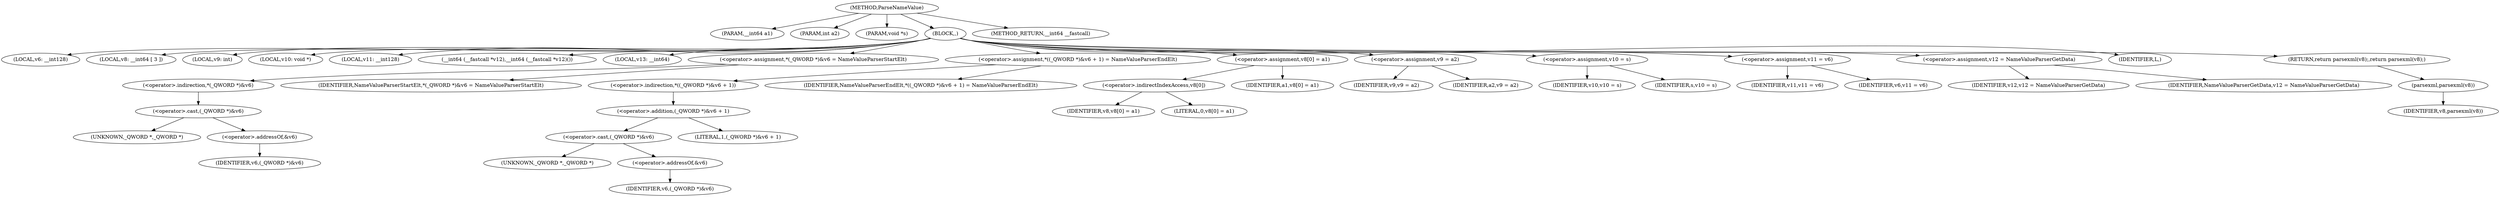digraph ParseNameValue {  
"1000108" [label = "(METHOD,ParseNameValue)" ]
"1000109" [label = "(PARAM,__int64 a1)" ]
"1000110" [label = "(PARAM,int a2)" ]
"1000111" [label = "(PARAM,void *s)" ]
"1000112" [label = "(BLOCK,,)" ]
"1000113" [label = "(LOCAL,v6: __int128)" ]
"1000114" [label = "(LOCAL,v8: __int64 [ 3 ])" ]
"1000115" [label = "(LOCAL,v9: int)" ]
"1000116" [label = "(LOCAL,v10: void *)" ]
"1000117" [label = "(LOCAL,v11: __int128)" ]
"1000118" [label = "(__int64 (__fastcall *v12),__int64 (__fastcall *v12)())" ]
"1000119" [label = "(LOCAL,v13: __int64)" ]
"1000120" [label = "(<operator>.assignment,*(_QWORD *)&v6 = NameValueParserStartElt)" ]
"1000121" [label = "(<operator>.indirection,*(_QWORD *)&v6)" ]
"1000122" [label = "(<operator>.cast,(_QWORD *)&v6)" ]
"1000123" [label = "(UNKNOWN,_QWORD *,_QWORD *)" ]
"1000124" [label = "(<operator>.addressOf,&v6)" ]
"1000125" [label = "(IDENTIFIER,v6,(_QWORD *)&v6)" ]
"1000126" [label = "(IDENTIFIER,NameValueParserStartElt,*(_QWORD *)&v6 = NameValueParserStartElt)" ]
"1000127" [label = "(<operator>.assignment,*((_QWORD *)&v6 + 1) = NameValueParserEndElt)" ]
"1000128" [label = "(<operator>.indirection,*((_QWORD *)&v6 + 1))" ]
"1000129" [label = "(<operator>.addition,(_QWORD *)&v6 + 1)" ]
"1000130" [label = "(<operator>.cast,(_QWORD *)&v6)" ]
"1000131" [label = "(UNKNOWN,_QWORD *,_QWORD *)" ]
"1000132" [label = "(<operator>.addressOf,&v6)" ]
"1000133" [label = "(IDENTIFIER,v6,(_QWORD *)&v6)" ]
"1000134" [label = "(LITERAL,1,(_QWORD *)&v6 + 1)" ]
"1000135" [label = "(IDENTIFIER,NameValueParserEndElt,*((_QWORD *)&v6 + 1) = NameValueParserEndElt)" ]
"1000136" [label = "(<operator>.assignment,v8[0] = a1)" ]
"1000137" [label = "(<operator>.indirectIndexAccess,v8[0])" ]
"1000138" [label = "(IDENTIFIER,v8,v8[0] = a1)" ]
"1000139" [label = "(LITERAL,0,v8[0] = a1)" ]
"1000140" [label = "(IDENTIFIER,a1,v8[0] = a1)" ]
"1000141" [label = "(<operator>.assignment,v9 = a2)" ]
"1000142" [label = "(IDENTIFIER,v9,v9 = a2)" ]
"1000143" [label = "(IDENTIFIER,a2,v9 = a2)" ]
"1000144" [label = "(<operator>.assignment,v10 = s)" ]
"1000145" [label = "(IDENTIFIER,v10,v10 = s)" ]
"1000146" [label = "(IDENTIFIER,s,v10 = s)" ]
"1000147" [label = "(<operator>.assignment,v11 = v6)" ]
"1000148" [label = "(IDENTIFIER,v11,v11 = v6)" ]
"1000149" [label = "(IDENTIFIER,v6,v11 = v6)" ]
"1000150" [label = "(<operator>.assignment,v12 = NameValueParserGetData)" ]
"1000151" [label = "(IDENTIFIER,v12,v12 = NameValueParserGetData)" ]
"1000152" [label = "(IDENTIFIER,NameValueParserGetData,v12 = NameValueParserGetData)" ]
"1000153" [label = "(IDENTIFIER,L,)" ]
"1000154" [label = "(RETURN,return parsexml(v8);,return parsexml(v8);)" ]
"1000155" [label = "(parsexml,parsexml(v8))" ]
"1000156" [label = "(IDENTIFIER,v8,parsexml(v8))" ]
"1000157" [label = "(METHOD_RETURN,__int64 __fastcall)" ]
  "1000108" -> "1000109" 
  "1000108" -> "1000110" 
  "1000108" -> "1000111" 
  "1000108" -> "1000112" 
  "1000108" -> "1000157" 
  "1000112" -> "1000113" 
  "1000112" -> "1000114" 
  "1000112" -> "1000115" 
  "1000112" -> "1000116" 
  "1000112" -> "1000117" 
  "1000112" -> "1000118" 
  "1000112" -> "1000119" 
  "1000112" -> "1000120" 
  "1000112" -> "1000127" 
  "1000112" -> "1000136" 
  "1000112" -> "1000141" 
  "1000112" -> "1000144" 
  "1000112" -> "1000147" 
  "1000112" -> "1000150" 
  "1000112" -> "1000153" 
  "1000112" -> "1000154" 
  "1000120" -> "1000121" 
  "1000120" -> "1000126" 
  "1000121" -> "1000122" 
  "1000122" -> "1000123" 
  "1000122" -> "1000124" 
  "1000124" -> "1000125" 
  "1000127" -> "1000128" 
  "1000127" -> "1000135" 
  "1000128" -> "1000129" 
  "1000129" -> "1000130" 
  "1000129" -> "1000134" 
  "1000130" -> "1000131" 
  "1000130" -> "1000132" 
  "1000132" -> "1000133" 
  "1000136" -> "1000137" 
  "1000136" -> "1000140" 
  "1000137" -> "1000138" 
  "1000137" -> "1000139" 
  "1000141" -> "1000142" 
  "1000141" -> "1000143" 
  "1000144" -> "1000145" 
  "1000144" -> "1000146" 
  "1000147" -> "1000148" 
  "1000147" -> "1000149" 
  "1000150" -> "1000151" 
  "1000150" -> "1000152" 
  "1000154" -> "1000155" 
  "1000155" -> "1000156" 
}
